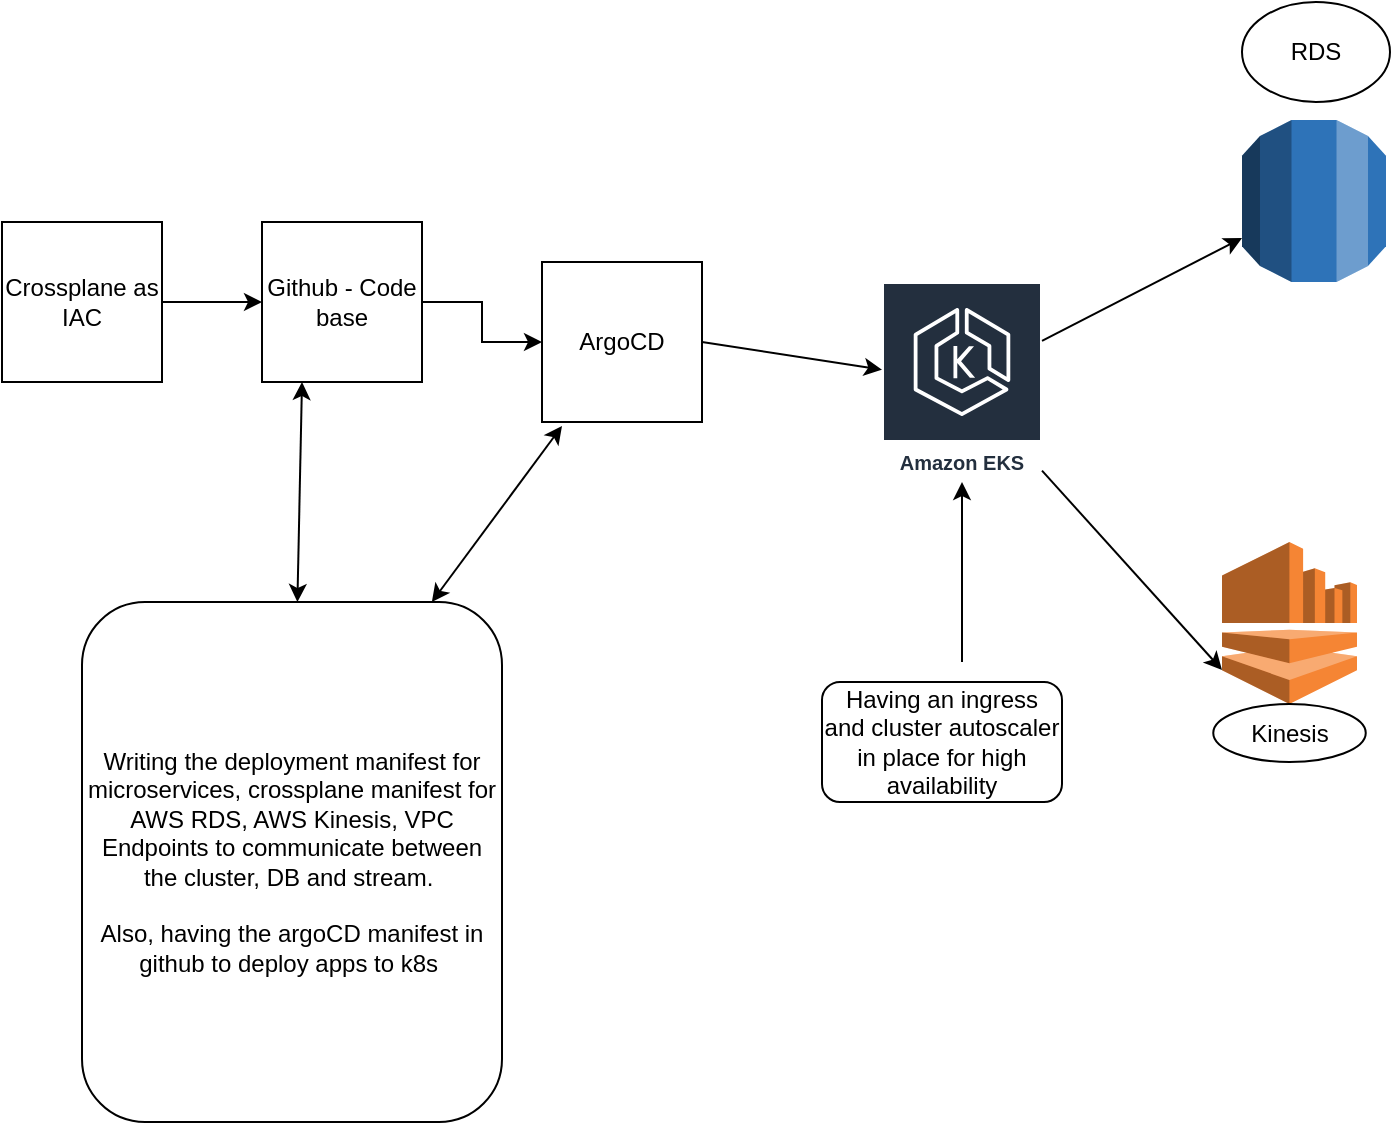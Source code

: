 <mxfile version="20.2.3" type="github">
  <diagram id="etsOzWRCvJ6Z4a5BRvLz" name="Page-1">
    <mxGraphModel dx="1348" dy="805" grid="1" gridSize="10" guides="1" tooltips="1" connect="1" arrows="1" fold="1" page="1" pageScale="1" pageWidth="850" pageHeight="1100" math="0" shadow="0">
      <root>
        <mxCell id="0" />
        <mxCell id="1" parent="0" />
        <mxCell id="RZ1hKAIcU0ogPIlj01Kb-1" value="Amazon EKS" style="sketch=0;outlineConnect=0;fontColor=#232F3E;gradientColor=none;strokeColor=#ffffff;fillColor=#232F3E;dashed=0;verticalLabelPosition=middle;verticalAlign=bottom;align=center;html=1;whiteSpace=wrap;fontSize=10;fontStyle=1;spacing=3;shape=mxgraph.aws4.productIcon;prIcon=mxgraph.aws4.eks;" vertex="1" parent="1">
          <mxGeometry x="480" y="160" width="80" height="100" as="geometry" />
        </mxCell>
        <mxCell id="RZ1hKAIcU0ogPIlj01Kb-7" value="" style="edgeStyle=orthogonalEdgeStyle;rounded=0;orthogonalLoop=1;jettySize=auto;html=1;" edge="1" parent="1" source="RZ1hKAIcU0ogPIlj01Kb-2" target="RZ1hKAIcU0ogPIlj01Kb-3">
          <mxGeometry relative="1" as="geometry" />
        </mxCell>
        <mxCell id="RZ1hKAIcU0ogPIlj01Kb-2" value="Crossplane as IAC" style="whiteSpace=wrap;html=1;aspect=fixed;" vertex="1" parent="1">
          <mxGeometry x="40" y="130" width="80" height="80" as="geometry" />
        </mxCell>
        <mxCell id="RZ1hKAIcU0ogPIlj01Kb-8" value="" style="edgeStyle=orthogonalEdgeStyle;rounded=0;orthogonalLoop=1;jettySize=auto;html=1;" edge="1" parent="1" source="RZ1hKAIcU0ogPIlj01Kb-3" target="RZ1hKAIcU0ogPIlj01Kb-4">
          <mxGeometry relative="1" as="geometry" />
        </mxCell>
        <mxCell id="RZ1hKAIcU0ogPIlj01Kb-3" value="Github - Code base" style="whiteSpace=wrap;html=1;aspect=fixed;" vertex="1" parent="1">
          <mxGeometry x="170" y="130" width="80" height="80" as="geometry" />
        </mxCell>
        <mxCell id="RZ1hKAIcU0ogPIlj01Kb-4" value="ArgoCD" style="whiteSpace=wrap;html=1;aspect=fixed;" vertex="1" parent="1">
          <mxGeometry x="310" y="150" width="80" height="80" as="geometry" />
        </mxCell>
        <mxCell id="RZ1hKAIcU0ogPIlj01Kb-6" value="Writing the deployment manifest for microservices, crossplane manifest for AWS RDS, AWS Kinesis, VPC Endpoints to communicate between the cluster, DB and stream.&amp;nbsp;&lt;br&gt;&lt;br&gt;Also, having the argoCD manifest in github to deploy apps to k8s&amp;nbsp;" style="rounded=1;whiteSpace=wrap;html=1;" vertex="1" parent="1">
          <mxGeometry x="80" y="320" width="210" height="260" as="geometry" />
        </mxCell>
        <mxCell id="RZ1hKAIcU0ogPIlj01Kb-9" value="" style="endArrow=classic;html=1;rounded=0;exitX=1;exitY=0.5;exitDx=0;exitDy=0;" edge="1" parent="1" source="RZ1hKAIcU0ogPIlj01Kb-4" target="RZ1hKAIcU0ogPIlj01Kb-1">
          <mxGeometry width="50" height="50" relative="1" as="geometry">
            <mxPoint x="400" y="380" as="sourcePoint" />
            <mxPoint x="450" y="330" as="targetPoint" />
          </mxGeometry>
        </mxCell>
        <mxCell id="RZ1hKAIcU0ogPIlj01Kb-10" value="" style="endArrow=classic;startArrow=classic;html=1;rounded=0;entryX=0.25;entryY=1;entryDx=0;entryDy=0;" edge="1" parent="1" source="RZ1hKAIcU0ogPIlj01Kb-6" target="RZ1hKAIcU0ogPIlj01Kb-3">
          <mxGeometry width="50" height="50" relative="1" as="geometry">
            <mxPoint x="400" y="380" as="sourcePoint" />
            <mxPoint x="450" y="330" as="targetPoint" />
          </mxGeometry>
        </mxCell>
        <mxCell id="RZ1hKAIcU0ogPIlj01Kb-11" value="" style="endArrow=classic;startArrow=classic;html=1;rounded=0;exitX=0.833;exitY=0;exitDx=0;exitDy=0;exitPerimeter=0;entryX=0.125;entryY=1.025;entryDx=0;entryDy=0;entryPerimeter=0;" edge="1" parent="1" source="RZ1hKAIcU0ogPIlj01Kb-6" target="RZ1hKAIcU0ogPIlj01Kb-4">
          <mxGeometry width="50" height="50" relative="1" as="geometry">
            <mxPoint x="400" y="380" as="sourcePoint" />
            <mxPoint x="450" y="330" as="targetPoint" />
          </mxGeometry>
        </mxCell>
        <mxCell id="RZ1hKAIcU0ogPIlj01Kb-12" value="" style="outlineConnect=0;dashed=0;verticalLabelPosition=bottom;verticalAlign=top;align=center;html=1;shape=mxgraph.aws3.rds;fillColor=#2E73B8;gradientColor=none;" vertex="1" parent="1">
          <mxGeometry x="660" y="79" width="72" height="81" as="geometry" />
        </mxCell>
        <mxCell id="RZ1hKAIcU0ogPIlj01Kb-13" value="" style="outlineConnect=0;dashed=0;verticalLabelPosition=bottom;verticalAlign=top;align=center;html=1;shape=mxgraph.aws3.kinesis;fillColor=#F58534;gradientColor=none;" vertex="1" parent="1">
          <mxGeometry x="650" y="290" width="67.5" height="81" as="geometry" />
        </mxCell>
        <mxCell id="RZ1hKAIcU0ogPIlj01Kb-14" value="" style="endArrow=classic;html=1;rounded=0;" edge="1" parent="1" source="RZ1hKAIcU0ogPIlj01Kb-1" target="RZ1hKAIcU0ogPIlj01Kb-12">
          <mxGeometry width="50" height="50" relative="1" as="geometry">
            <mxPoint x="400" y="360" as="sourcePoint" />
            <mxPoint x="450" y="310" as="targetPoint" />
          </mxGeometry>
        </mxCell>
        <mxCell id="RZ1hKAIcU0ogPIlj01Kb-15" value="" style="endArrow=classic;html=1;rounded=0;entryX=0;entryY=0.79;entryDx=0;entryDy=0;entryPerimeter=0;" edge="1" parent="1" source="RZ1hKAIcU0ogPIlj01Kb-1" target="RZ1hKAIcU0ogPIlj01Kb-13">
          <mxGeometry width="50" height="50" relative="1" as="geometry">
            <mxPoint x="400" y="360" as="sourcePoint" />
            <mxPoint x="450" y="310" as="targetPoint" />
          </mxGeometry>
        </mxCell>
        <mxCell id="RZ1hKAIcU0ogPIlj01Kb-16" value="RDS" style="ellipse;whiteSpace=wrap;html=1;" vertex="1" parent="1">
          <mxGeometry x="660" y="20" width="74" height="50" as="geometry" />
        </mxCell>
        <mxCell id="RZ1hKAIcU0ogPIlj01Kb-17" value="Kinesis" style="ellipse;whiteSpace=wrap;html=1;" vertex="1" parent="1">
          <mxGeometry x="645.63" y="371" width="76.25" height="29" as="geometry" />
        </mxCell>
        <mxCell id="RZ1hKAIcU0ogPIlj01Kb-20" value="Having an ingress and cluster autoscaler in place for high availability" style="rounded=1;whiteSpace=wrap;html=1;" vertex="1" parent="1">
          <mxGeometry x="450" y="360" width="120" height="60" as="geometry" />
        </mxCell>
        <mxCell id="RZ1hKAIcU0ogPIlj01Kb-21" value="" style="endArrow=classic;html=1;rounded=0;" edge="1" parent="1" target="RZ1hKAIcU0ogPIlj01Kb-1">
          <mxGeometry width="50" height="50" relative="1" as="geometry">
            <mxPoint x="520" y="350" as="sourcePoint" />
            <mxPoint x="450" y="310" as="targetPoint" />
          </mxGeometry>
        </mxCell>
      </root>
    </mxGraphModel>
  </diagram>
</mxfile>
